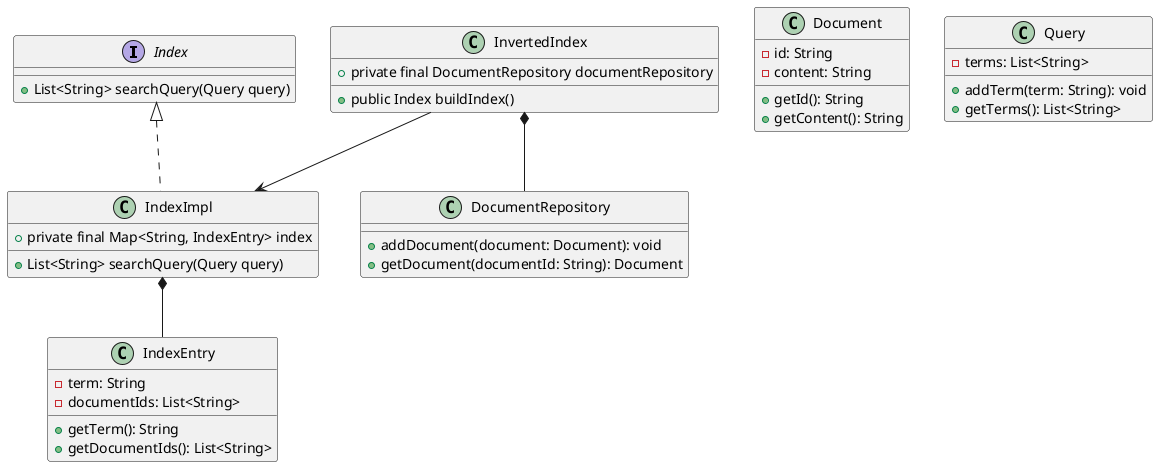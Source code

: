 @startuml

interface Index{
    + List<String> searchQuery(Query query)
}

class InvertedIndex {
  + private final DocumentRepository documentRepository
  + public Index buildIndex()
}


class IndexImpl implements Index{
    + private final Map<String, IndexEntry> index
    + List<String> searchQuery(Query query)
}

class Document {
  -id: String
  -content: String
  +getId(): String
  +getContent(): String
}

class IndexEntry {
  -term: String
  -documentIds: List<String>
  +getTerm(): String
  +getDocumentIds(): List<String>
}

class DocumentRepository {
  +addDocument(document: Document): void
  +getDocument(documentId: String): Document
}

class Query {
  -terms: List<String>
  +addTerm(term: String): void
  +getTerms(): List<String>
}


IndexImpl *-- IndexEntry
InvertedIndex *-- DocumentRepository
InvertedIndex --> IndexImpl


@enduml
